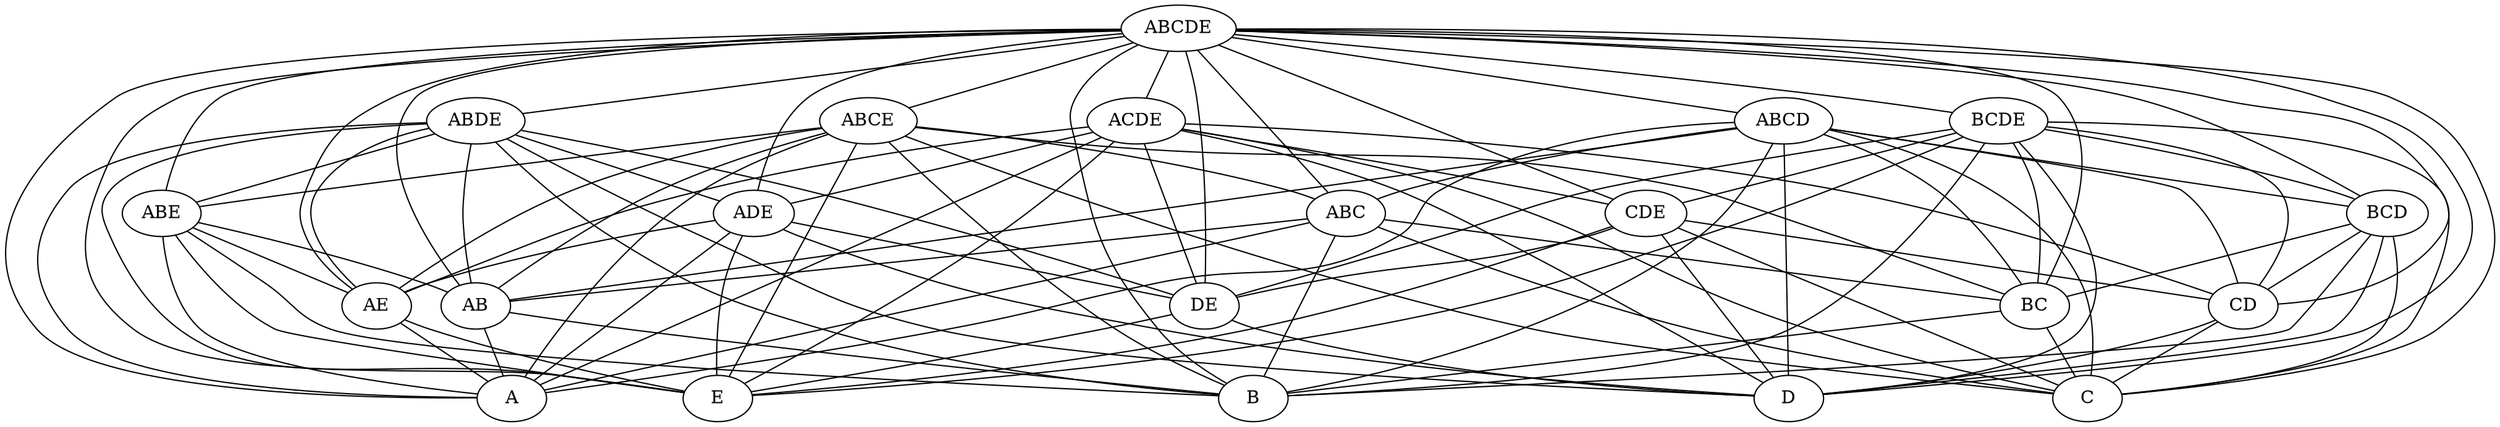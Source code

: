 strict graph "" {
	ABCDE	[level=5,
		parts="{'B', 'E', 'D', 'A', 'C'}"];
	ABCD	[level=4,
		parts="{'B', 'A', 'C', 'D'}"];
	ABCDE -- ABCD;
	ABCE	[level=4,
		parts="{'B', 'A', 'C', 'E'}"];
	ABCDE -- ABCE;
	ABDE	[level=4,
		parts="{'B', 'A', 'E', 'D'}"];
	ABCDE -- ABDE;
	ACDE	[level=4,
		parts="{'A', 'C', 'E', 'D'}"];
	ABCDE -- ACDE;
	BCDE	[level=4,
		parts="{'B', 'C', 'E', 'D'}"];
	ABCDE -- BCDE;
	ABC	[level=3,
		parts="{'B', 'A', 'C'}"];
	ABCDE -- ABC;
	ABE	[level=3,
		parts="{'B', 'A', 'E'}"];
	ABCDE -- ABE;
	ADE	[level=3,
		parts="{'A', 'E', 'D'}"];
	ABCDE -- ADE;
	BCD	[level=3,
		parts="{'B', 'C', 'D'}"];
	ABCDE -- BCD;
	CDE	[level=3,
		parts="{'C', 'E', 'D'}"];
	ABCDE -- CDE;
	AB	[level=2,
		parts="{'B', 'A'}"];
	ABCDE -- AB;
	AE	[level=2,
		parts="{'A', 'E'}"];
	ABCDE -- AE;
	BC	[level=2,
		parts="{'B', 'C'}"];
	ABCDE -- BC;
	CD	[level=2,
		parts="{'C', 'D'}"];
	ABCDE -- CD;
	DE	[level=2,
		parts="{'E', 'D'}"];
	ABCDE -- DE;
	A	[level=1,
		parts="{'A'}"];
	ABCDE -- A;
	B	[level=1,
		parts="{'B'}"];
	ABCDE -- B;
	C	[level=1,
		parts="{'C'}"];
	ABCDE -- C;
	D	[level=1,
		parts="{'D'}"];
	ABCDE -- D;
	E	[level=1,
		parts="{'E'}"];
	ABCDE -- E;
	ABCD -- ABC;
	ABCD -- BCD;
	ABCD -- AB;
	ABCD -- BC;
	ABCD -- CD;
	ABCD -- A;
	ABCD -- B;
	ABCD -- C;
	ABCD -- D;
	ABCE -- ABC;
	ABCE -- ABE;
	ABCE -- AB;
	ABCE -- AE;
	ABCE -- BC;
	ABCE -- A;
	ABCE -- B;
	ABCE -- C;
	ABCE -- E;
	ABDE -- ABE;
	ABDE -- ADE;
	ABDE -- AB;
	ABDE -- AE;
	ABDE -- DE;
	ABDE -- A;
	ABDE -- B;
	ABDE -- D;
	ABDE -- E;
	ACDE -- ADE;
	ACDE -- CDE;
	ACDE -- AE;
	ACDE -- CD;
	ACDE -- DE;
	ACDE -- A;
	ACDE -- C;
	ACDE -- D;
	ACDE -- E;
	BCDE -- BCD;
	BCDE -- CDE;
	BCDE -- BC;
	BCDE -- CD;
	BCDE -- DE;
	BCDE -- B;
	BCDE -- C;
	BCDE -- D;
	BCDE -- E;
	ABC -- AB;
	ABC -- BC;
	ABC -- A;
	ABC -- B;
	ABC -- C;
	ABE -- AB;
	ABE -- AE;
	ABE -- A;
	ABE -- B;
	ABE -- E;
	ADE -- AE;
	ADE -- DE;
	ADE -- A;
	ADE -- D;
	ADE -- E;
	BCD -- BC;
	BCD -- CD;
	BCD -- B;
	BCD -- C;
	BCD -- D;
	CDE -- CD;
	CDE -- DE;
	CDE -- C;
	CDE -- D;
	CDE -- E;
	AB -- A;
	AB -- B;
	AE -- A;
	AE -- E;
	BC -- B;
	BC -- C;
	CD -- C;
	CD -- D;
	DE -- D;
	DE -- E;
}
